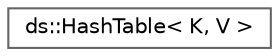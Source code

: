 digraph "Graphical Class Hierarchy"
{
 // INTERACTIVE_SVG=YES
 // LATEX_PDF_SIZE
  bgcolor="transparent";
  edge [fontname=Helvetica,fontsize=10,labelfontname=Helvetica,labelfontsize=10];
  node [fontname=Helvetica,fontsize=10,shape=box,height=0.2,width=0.4];
  rankdir="LR";
  Node0 [id="Node000000",label="ds::HashTable\< K, V \>",height=0.2,width=0.4,color="grey40", fillcolor="white", style="filled",URL="$classds_1_1_hash_table.html",tooltip=" "];
}
